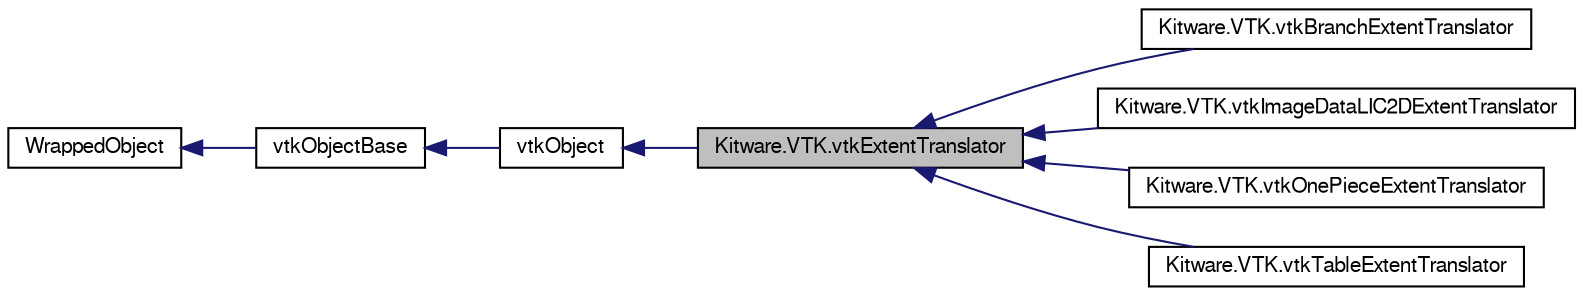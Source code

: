 digraph G
{
  bgcolor="transparent";
  edge [fontname="FreeSans",fontsize="10",labelfontname="FreeSans",labelfontsize="10"];
  node [fontname="FreeSans",fontsize="10",shape=record];
  rankdir="LR";
  Node1 [label="Kitware.VTK.vtkExtentTranslator",height=0.2,width=0.4,color="black", fillcolor="grey75", style="filled" fontcolor="black"];
  Node2 -> Node1 [dir="back",color="midnightblue",fontsize="10",style="solid",fontname="FreeSans"];
  Node2 [label="vtkObject",height=0.2,width=0.4,color="black",URL="$class_kitware_1_1_v_t_k_1_1vtk_object.html",tooltip="vtkObject - abstract base class for most VTK objects"];
  Node3 -> Node2 [dir="back",color="midnightblue",fontsize="10",style="solid",fontname="FreeSans"];
  Node3 [label="vtkObjectBase",height=0.2,width=0.4,color="black",URL="$class_kitware_1_1_v_t_k_1_1vtk_object_base.html",tooltip="vtkObjectBase - abstract base class for most VTK objects"];
  Node4 -> Node3 [dir="back",color="midnightblue",fontsize="10",style="solid",fontname="FreeSans"];
  Node4 [label="WrappedObject",height=0.2,width=0.4,color="black",URL="$class_kitware_1_1_v_t_k_1_1_wrapped_object.html",tooltip="Base class for all the mummy wrapped classes in Kitware.VTK."];
  Node1 -> Node5 [dir="back",color="midnightblue",fontsize="10",style="solid",fontname="FreeSans"];
  Node5 [label="Kitware.VTK.vtkBranchExtentTranslator",height=0.2,width=0.4,color="black",URL="$class_kitware_1_1_v_t_k_1_1vtk_branch_extent_translator.html",tooltip="vtkBranchExtentTranslator - Uses alternative source for whole extent."];
  Node1 -> Node6 [dir="back",color="midnightblue",fontsize="10",style="solid",fontname="FreeSans"];
  Node6 [label="Kitware.VTK.vtkImageDataLIC2DExtentTranslator",height=0.2,width=0.4,color="black",URL="$class_kitware_1_1_v_t_k_1_1vtk_image_data_l_i_c2_d_extent_translator.html",tooltip="vtkImageDataLIC2DExtentTranslator"];
  Node1 -> Node7 [dir="back",color="midnightblue",fontsize="10",style="solid",fontname="FreeSans"];
  Node7 [label="Kitware.VTK.vtkOnePieceExtentTranslator",height=0.2,width=0.4,color="black",URL="$class_kitware_1_1_v_t_k_1_1vtk_one_piece_extent_translator.html",tooltip="vtkOnePieceExtentTranslator - Returns the whole extent for any piece.. vtkOnePieceExtentTranslator re..."];
  Node1 -> Node8 [dir="back",color="midnightblue",fontsize="10",style="solid",fontname="FreeSans"];
  Node8 [label="Kitware.VTK.vtkTableExtentTranslator",height=0.2,width=0.4,color="black",URL="$class_kitware_1_1_v_t_k_1_1vtk_table_extent_translator.html",tooltip="vtkTableExtentTranslator - Extent translation through lookup table."];
}
